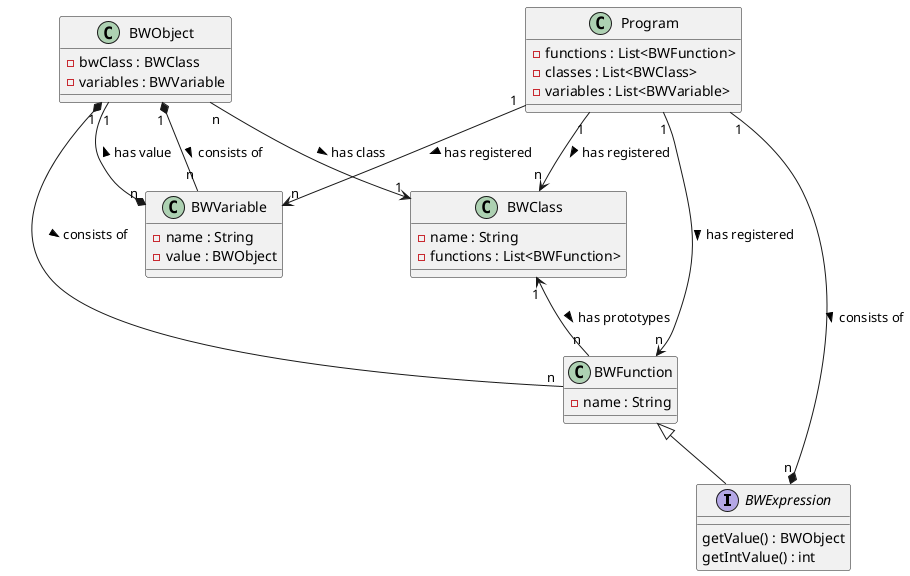 @startuml

interface BWExpression {
    getValue() : BWObject
    getIntValue() : int
}

class BWVariable {
    - name : String
    - value : BWObject
}

class BWObject {
    - bwClass : BWClass
    - variables : BWVariable
}

class BWClass {
    - name : String
    - functions : List<BWFunction>
}

class BWFunction {
    - name : String
}

class Program {
    - functions : List<BWFunction>
    - classes : List<BWClass>
    - variables : List<BWVariable>
}


BWObject "n" --> "1" BWClass : has class >
BWObject "1" *-- "n" BWVariable : > consists of
BWObject "1" *-- "n" BWFunction : > consists of
BWVariable "n" *-- "1" BWObject : > has value
BWClass "1" <-- "n" BWFunction : > has prototypes
Program "1" --> "n" BWClass : > has registered
Program "1" --> "n" BWFunction : > has registered
Program "1" --> "n" BWVariable : > has registered

BWFunction <|-- BWExpression
Program "1" --* "n" BWExpression : > consists of

@enduml